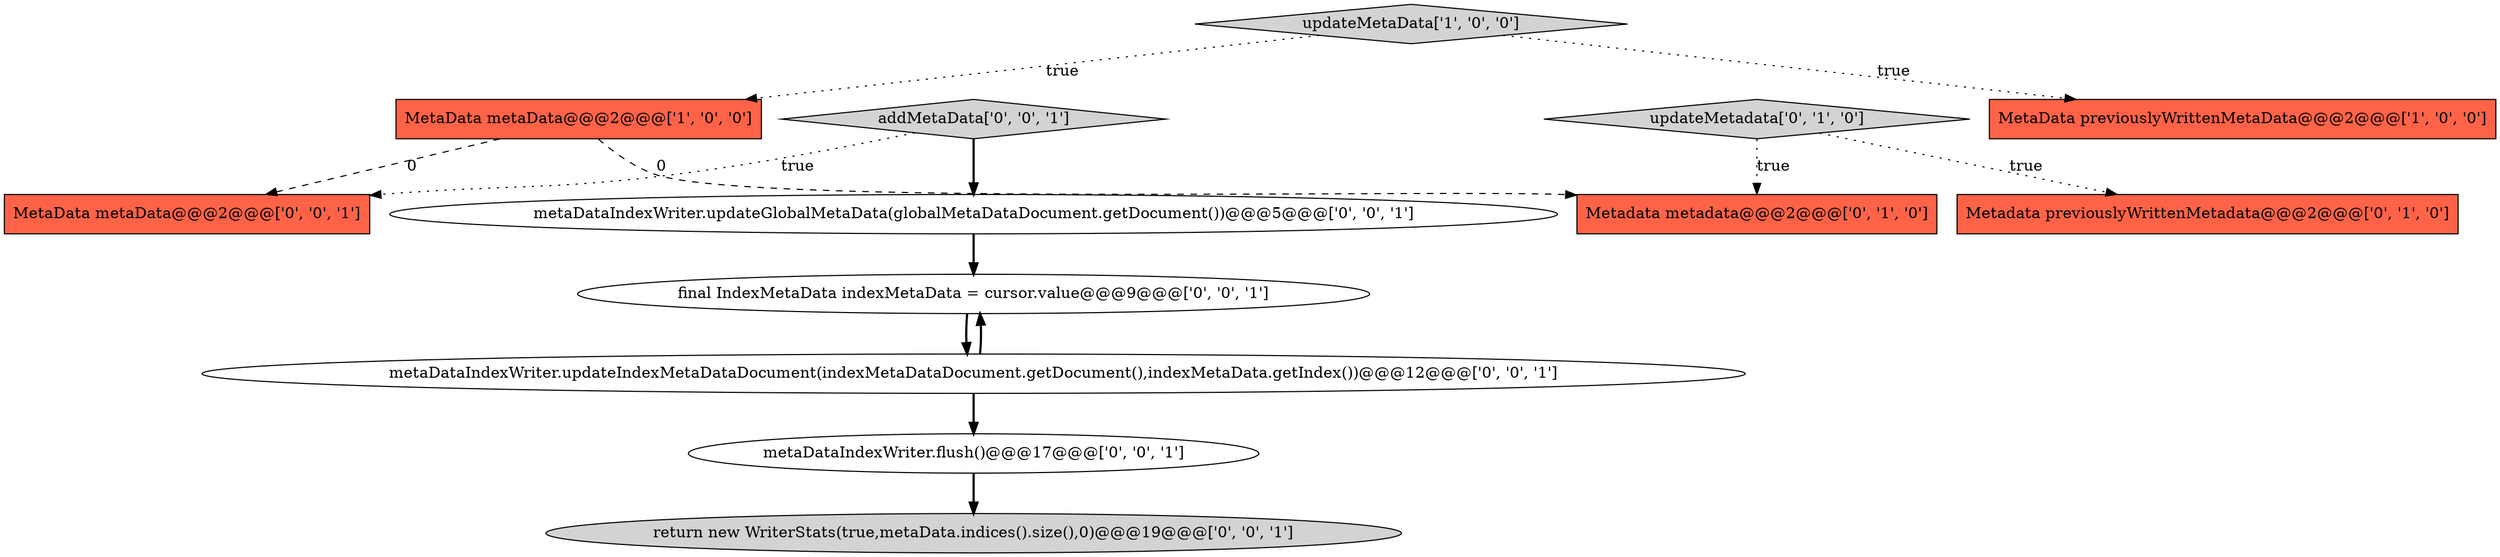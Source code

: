 digraph {
2 [style = filled, label = "updateMetaData['1', '0', '0']", fillcolor = lightgray, shape = diamond image = "AAA0AAABBB1BBB"];
1 [style = filled, label = "MetaData metaData@@@2@@@['1', '0', '0']", fillcolor = tomato, shape = box image = "AAA1AAABBB1BBB"];
7 [style = filled, label = "MetaData metaData@@@2@@@['0', '0', '1']", fillcolor = tomato, shape = box image = "AAA0AAABBB3BBB"];
9 [style = filled, label = "final IndexMetaData indexMetaData = cursor.value@@@9@@@['0', '0', '1']", fillcolor = white, shape = ellipse image = "AAA0AAABBB3BBB"];
10 [style = filled, label = "addMetaData['0', '0', '1']", fillcolor = lightgray, shape = diamond image = "AAA0AAABBB3BBB"];
11 [style = filled, label = "return new WriterStats(true,metaData.indices().size(),0)@@@19@@@['0', '0', '1']", fillcolor = lightgray, shape = ellipse image = "AAA0AAABBB3BBB"];
8 [style = filled, label = "metaDataIndexWriter.updateIndexMetaDataDocument(indexMetaDataDocument.getDocument(),indexMetaData.getIndex())@@@12@@@['0', '0', '1']", fillcolor = white, shape = ellipse image = "AAA0AAABBB3BBB"];
5 [style = filled, label = "Metadata metadata@@@2@@@['0', '1', '0']", fillcolor = tomato, shape = box image = "AAA1AAABBB2BBB"];
3 [style = filled, label = "updateMetadata['0', '1', '0']", fillcolor = lightgray, shape = diamond image = "AAA0AAABBB2BBB"];
0 [style = filled, label = "MetaData previouslyWrittenMetaData@@@2@@@['1', '0', '0']", fillcolor = tomato, shape = box image = "AAA0AAABBB1BBB"];
4 [style = filled, label = "Metadata previouslyWrittenMetadata@@@2@@@['0', '1', '0']", fillcolor = tomato, shape = box image = "AAA0AAABBB2BBB"];
6 [style = filled, label = "metaDataIndexWriter.updateGlobalMetaData(globalMetaDataDocument.getDocument())@@@5@@@['0', '0', '1']", fillcolor = white, shape = ellipse image = "AAA0AAABBB3BBB"];
12 [style = filled, label = "metaDataIndexWriter.flush()@@@17@@@['0', '0', '1']", fillcolor = white, shape = ellipse image = "AAA0AAABBB3BBB"];
3->4 [style = dotted, label="true"];
3->5 [style = dotted, label="true"];
2->0 [style = dotted, label="true"];
1->5 [style = dashed, label="0"];
6->9 [style = bold, label=""];
1->7 [style = dashed, label="0"];
9->8 [style = bold, label=""];
2->1 [style = dotted, label="true"];
10->6 [style = bold, label=""];
10->7 [style = dotted, label="true"];
8->9 [style = bold, label=""];
12->11 [style = bold, label=""];
8->12 [style = bold, label=""];
}
